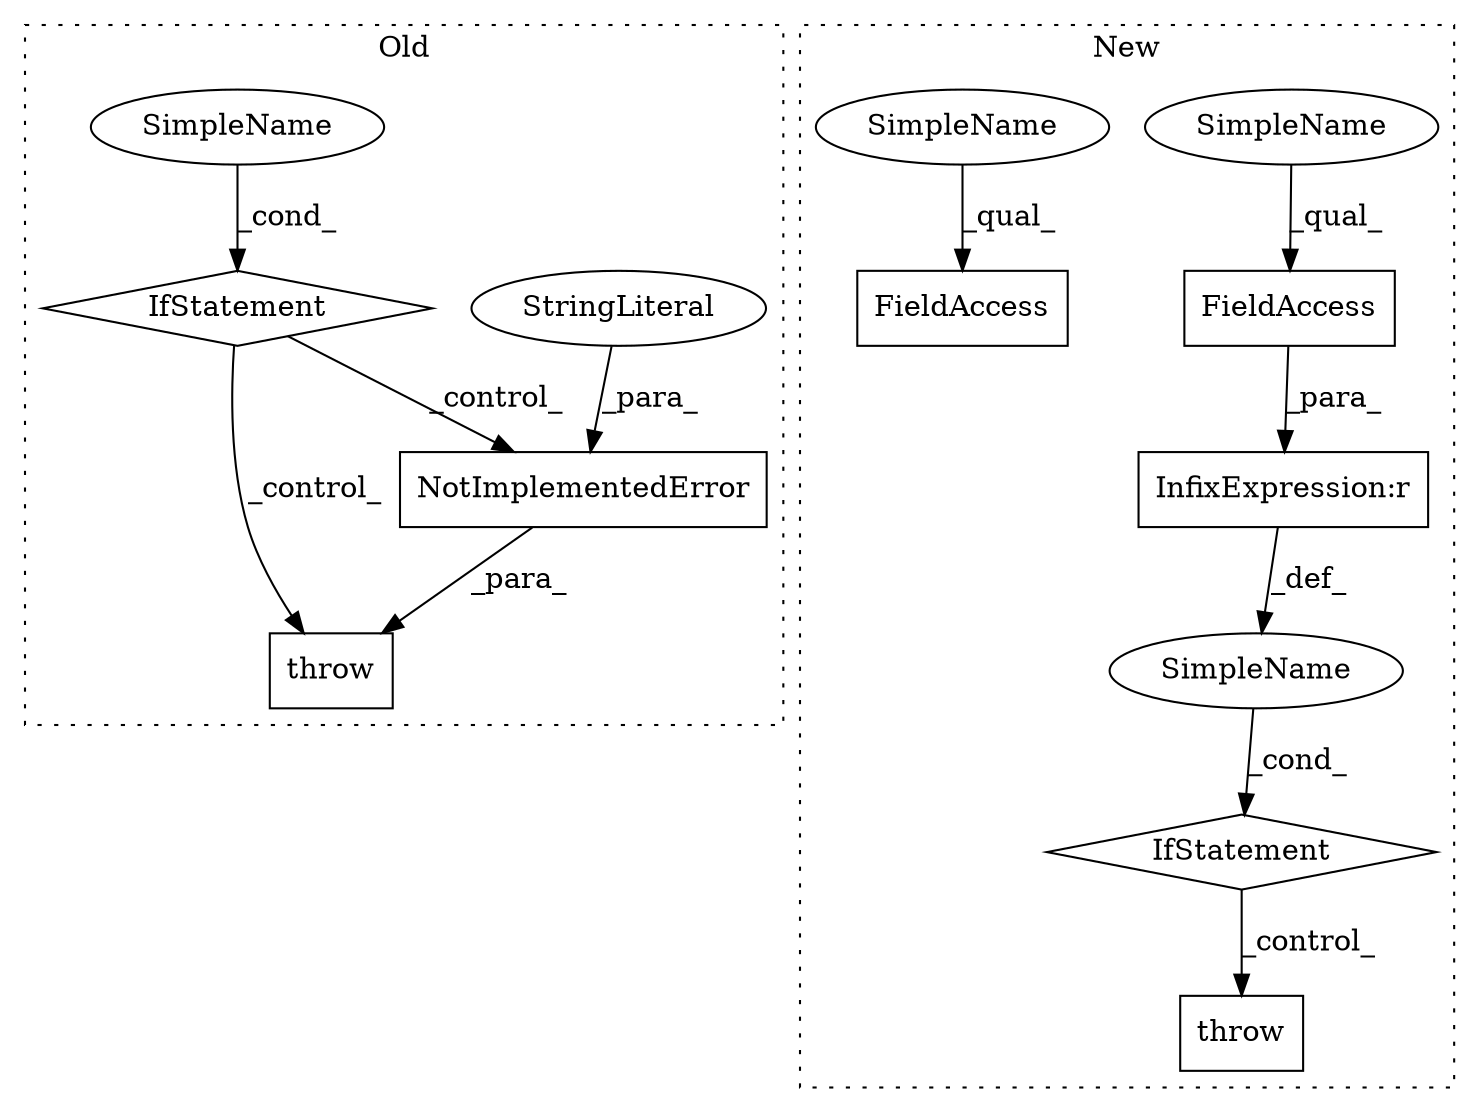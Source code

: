 digraph G {
subgraph cluster0 {
1 [label="NotImplementedError" a="32" s="3351,3413" l="20,1" shape="box"];
3 [label="throw" a="53" s="3345" l="6" shape="box"];
4 [label="StringLiteral" a="45" s="3371" l="42" shape="ellipse"];
9 [label="IfStatement" a="25" s="3108,3133" l="4,2" shape="diamond"];
10 [label="SimpleName" a="42" s="" l="" shape="ellipse"];
label = "Old";
style="dotted";
}
subgraph cluster1 {
2 [label="throw" a="53" s="1770" l="6" shape="box"];
5 [label="IfStatement" a="25" s="1736,1760" l="4,2" shape="diamond"];
6 [label="SimpleName" a="42" s="" l="" shape="ellipse"];
7 [label="InfixExpression:r" a="27" s="1752" l="4" shape="box"];
8 [label="FieldAccess" a="22" s="1740" l="12" shape="box"];
11 [label="FieldAccess" a="22" s="1998" l="25" shape="box"];
12 [label="SimpleName" a="42" s="1740" l="4" shape="ellipse"];
13 [label="SimpleName" a="42" s="1998" l="4" shape="ellipse"];
label = "New";
style="dotted";
}
1 -> 3 [label="_para_"];
4 -> 1 [label="_para_"];
5 -> 2 [label="_control_"];
6 -> 5 [label="_cond_"];
7 -> 6 [label="_def_"];
8 -> 7 [label="_para_"];
9 -> 3 [label="_control_"];
9 -> 1 [label="_control_"];
10 -> 9 [label="_cond_"];
12 -> 8 [label="_qual_"];
13 -> 11 [label="_qual_"];
}